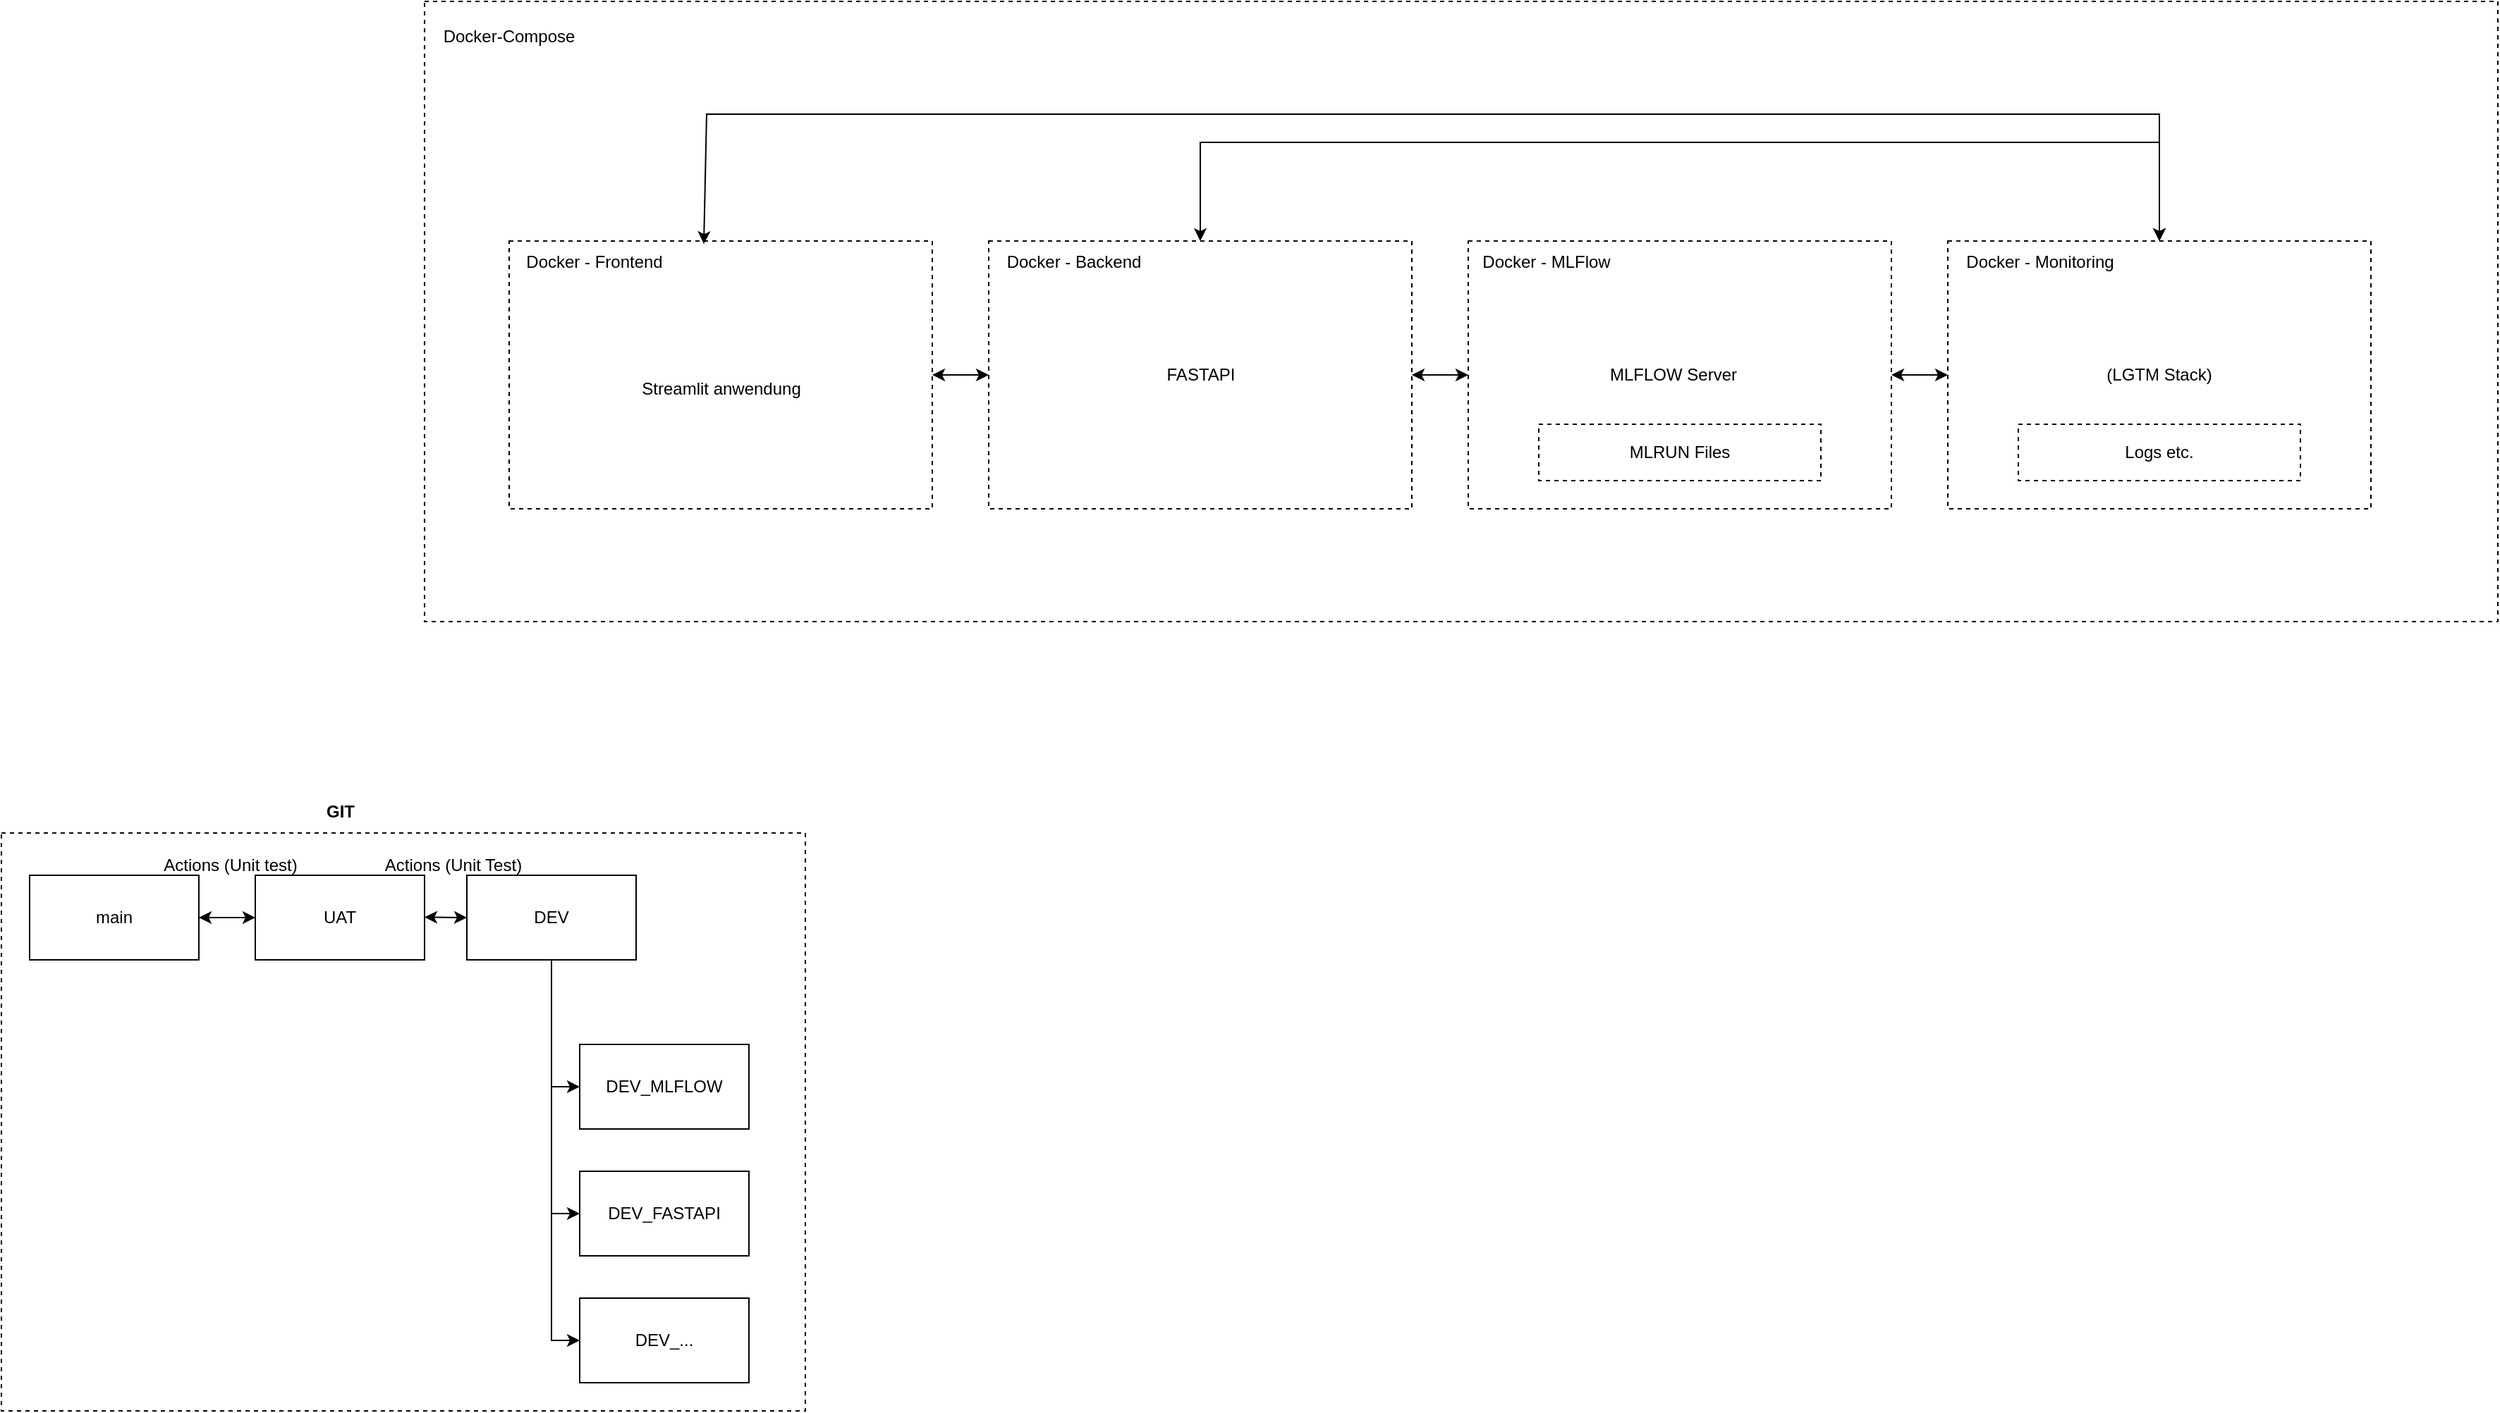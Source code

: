 <mxfile version="22.0.3" type="device">
  <diagram name="Seite-1" id="u7YTl9pqtuFdquFO3JDy">
    <mxGraphModel dx="1418" dy="828" grid="1" gridSize="10" guides="1" tooltips="1" connect="1" arrows="1" fold="1" page="1" pageScale="1" pageWidth="1654" pageHeight="1169" math="0" shadow="0">
      <root>
        <mxCell id="0" />
        <mxCell id="1" parent="0" />
        <mxCell id="yUMNQOTEalLU9nrpIR3B-36" value="" style="rounded=0;whiteSpace=wrap;html=1;fillColor=none;dashed=1;" parent="1" vertex="1">
          <mxGeometry x="20" y="730" width="570" height="410" as="geometry" />
        </mxCell>
        <mxCell id="yUMNQOTEalLU9nrpIR3B-1" value="" style="rounded=0;whiteSpace=wrap;html=1;fillColor=none;dashed=1;" parent="1" vertex="1">
          <mxGeometry x="380" y="310" width="300" height="190" as="geometry" />
        </mxCell>
        <mxCell id="yUMNQOTEalLU9nrpIR3B-2" value="Docker - Frontend" style="text;html=1;align=center;verticalAlign=middle;resizable=0;points=[];autosize=1;strokeColor=none;fillColor=none;" parent="1" vertex="1">
          <mxGeometry x="380" y="310" width="120" height="30" as="geometry" />
        </mxCell>
        <mxCell id="yUMNQOTEalLU9nrpIR3B-3" value="" style="rounded=0;whiteSpace=wrap;html=1;fillColor=none;dashed=1;" parent="1" vertex="1">
          <mxGeometry x="720" y="310" width="300" height="190" as="geometry" />
        </mxCell>
        <mxCell id="yUMNQOTEalLU9nrpIR3B-4" value="Docker - Backend" style="text;html=1;align=center;verticalAlign=middle;resizable=0;points=[];autosize=1;strokeColor=none;fillColor=none;" parent="1" vertex="1">
          <mxGeometry x="720" y="310" width="120" height="30" as="geometry" />
        </mxCell>
        <mxCell id="yUMNQOTEalLU9nrpIR3B-5" value="" style="rounded=0;whiteSpace=wrap;html=1;fillColor=none;dashed=1;" parent="1" vertex="1">
          <mxGeometry x="1060" y="310" width="300" height="190" as="geometry" />
        </mxCell>
        <mxCell id="yUMNQOTEalLU9nrpIR3B-6" value="Docker - MLFlow" style="text;html=1;align=center;verticalAlign=middle;resizable=0;points=[];autosize=1;strokeColor=none;fillColor=none;" parent="1" vertex="1">
          <mxGeometry x="1060" y="310" width="110" height="30" as="geometry" />
        </mxCell>
        <mxCell id="yUMNQOTEalLU9nrpIR3B-7" value="(LGTM Stack)" style="rounded=0;whiteSpace=wrap;html=1;fillColor=none;dashed=1;" parent="1" vertex="1">
          <mxGeometry x="1400" y="310" width="300" height="190" as="geometry" />
        </mxCell>
        <mxCell id="yUMNQOTEalLU9nrpIR3B-8" value="Docker - Monitoring" style="text;html=1;align=center;verticalAlign=middle;resizable=0;points=[];autosize=1;strokeColor=none;fillColor=none;" parent="1" vertex="1">
          <mxGeometry x="1400" y="310" width="130" height="30" as="geometry" />
        </mxCell>
        <mxCell id="yUMNQOTEalLU9nrpIR3B-9" value="" style="endArrow=classic;startArrow=classic;html=1;rounded=0;exitX=1;exitY=0.5;exitDx=0;exitDy=0;entryX=0;entryY=0.5;entryDx=0;entryDy=0;" parent="1" source="yUMNQOTEalLU9nrpIR3B-1" target="yUMNQOTEalLU9nrpIR3B-3" edge="1">
          <mxGeometry width="50" height="50" relative="1" as="geometry">
            <mxPoint x="720" y="610" as="sourcePoint" />
            <mxPoint x="770" y="560" as="targetPoint" />
          </mxGeometry>
        </mxCell>
        <mxCell id="yUMNQOTEalLU9nrpIR3B-10" value="" style="endArrow=classic;startArrow=classic;html=1;rounded=0;exitX=1;exitY=0.5;exitDx=0;exitDy=0;entryX=0;entryY=0.5;entryDx=0;entryDy=0;" parent="1" source="yUMNQOTEalLU9nrpIR3B-3" target="yUMNQOTEalLU9nrpIR3B-5" edge="1">
          <mxGeometry width="50" height="50" relative="1" as="geometry">
            <mxPoint x="1070" y="590" as="sourcePoint" />
            <mxPoint x="1120" y="540" as="targetPoint" />
          </mxGeometry>
        </mxCell>
        <mxCell id="yUMNQOTEalLU9nrpIR3B-11" value="" style="endArrow=classic;startArrow=classic;html=1;rounded=0;exitX=1;exitY=0.5;exitDx=0;exitDy=0;entryX=0;entryY=0.5;entryDx=0;entryDy=0;" parent="1" source="yUMNQOTEalLU9nrpIR3B-5" target="yUMNQOTEalLU9nrpIR3B-7" edge="1">
          <mxGeometry width="50" height="50" relative="1" as="geometry">
            <mxPoint x="1400" y="600" as="sourcePoint" />
            <mxPoint x="1450" y="550" as="targetPoint" />
          </mxGeometry>
        </mxCell>
        <mxCell id="yUMNQOTEalLU9nrpIR3B-13" value="" style="endArrow=classic;startArrow=classic;html=1;rounded=0;exitX=0.46;exitY=0.011;exitDx=0;exitDy=0;entryX=0.5;entryY=0;entryDx=0;entryDy=0;exitPerimeter=0;" parent="1" source="yUMNQOTEalLU9nrpIR3B-1" target="yUMNQOTEalLU9nrpIR3B-7" edge="1">
          <mxGeometry width="50" height="50" relative="1" as="geometry">
            <mxPoint x="520" y="290" as="sourcePoint" />
            <mxPoint x="1550" y="290" as="targetPoint" />
            <Array as="points">
              <mxPoint x="520" y="220" />
              <mxPoint x="1550" y="220" />
            </Array>
          </mxGeometry>
        </mxCell>
        <mxCell id="yUMNQOTEalLU9nrpIR3B-14" value="" style="endArrow=classic;startArrow=classic;html=1;rounded=0;exitX=0.5;exitY=0;exitDx=0;exitDy=0;entryX=0.5;entryY=0;entryDx=0;entryDy=0;" parent="1" source="yUMNQOTEalLU9nrpIR3B-3" target="yUMNQOTEalLU9nrpIR3B-7" edge="1">
          <mxGeometry width="50" height="50" relative="1" as="geometry">
            <mxPoint x="560" y="310" as="sourcePoint" />
            <mxPoint x="1590" y="310" as="targetPoint" />
            <Array as="points">
              <mxPoint x="870" y="240" />
              <mxPoint x="1550" y="240" />
            </Array>
          </mxGeometry>
        </mxCell>
        <mxCell id="yUMNQOTEalLU9nrpIR3B-15" value="Streamlit anwendung" style="text;html=1;align=center;verticalAlign=middle;resizable=0;points=[];autosize=1;strokeColor=none;fillColor=none;" parent="1" vertex="1">
          <mxGeometry x="460" y="400" width="140" height="30" as="geometry" />
        </mxCell>
        <mxCell id="yUMNQOTEalLU9nrpIR3B-16" value="FASTAPI" style="text;html=1;align=center;verticalAlign=middle;resizable=0;points=[];autosize=1;strokeColor=none;fillColor=none;" parent="1" vertex="1">
          <mxGeometry x="835" y="390" width="70" height="30" as="geometry" />
        </mxCell>
        <mxCell id="yUMNQOTEalLU9nrpIR3B-17" value="MLFLOW Server" style="text;html=1;align=center;verticalAlign=middle;resizable=0;points=[];autosize=1;strokeColor=none;fillColor=none;" parent="1" vertex="1">
          <mxGeometry x="1150" y="390" width="110" height="30" as="geometry" />
        </mxCell>
        <mxCell id="yUMNQOTEalLU9nrpIR3B-25" value="main" style="rounded=0;whiteSpace=wrap;html=1;" parent="1" vertex="1">
          <mxGeometry x="40" y="760" width="120" height="60" as="geometry" />
        </mxCell>
        <mxCell id="yUMNQOTEalLU9nrpIR3B-26" value="UAT" style="rounded=0;whiteSpace=wrap;html=1;" parent="1" vertex="1">
          <mxGeometry x="200" y="760" width="120" height="60" as="geometry" />
        </mxCell>
        <mxCell id="yUMNQOTEalLU9nrpIR3B-32" style="edgeStyle=orthogonalEdgeStyle;rounded=0;orthogonalLoop=1;jettySize=auto;html=1;entryX=0;entryY=0.5;entryDx=0;entryDy=0;" parent="1" source="yUMNQOTEalLU9nrpIR3B-27" target="yUMNQOTEalLU9nrpIR3B-28" edge="1">
          <mxGeometry relative="1" as="geometry" />
        </mxCell>
        <mxCell id="yUMNQOTEalLU9nrpIR3B-33" style="edgeStyle=orthogonalEdgeStyle;rounded=0;orthogonalLoop=1;jettySize=auto;html=1;exitX=0.5;exitY=1;exitDx=0;exitDy=0;entryX=0;entryY=0.5;entryDx=0;entryDy=0;" parent="1" source="yUMNQOTEalLU9nrpIR3B-27" target="yUMNQOTEalLU9nrpIR3B-29" edge="1">
          <mxGeometry relative="1" as="geometry" />
        </mxCell>
        <mxCell id="yUMNQOTEalLU9nrpIR3B-45" style="edgeStyle=orthogonalEdgeStyle;rounded=0;orthogonalLoop=1;jettySize=auto;html=1;entryX=0;entryY=0.5;entryDx=0;entryDy=0;" parent="1" source="yUMNQOTEalLU9nrpIR3B-27" target="yUMNQOTEalLU9nrpIR3B-43" edge="1">
          <mxGeometry relative="1" as="geometry" />
        </mxCell>
        <mxCell id="yUMNQOTEalLU9nrpIR3B-27" value="DEV" style="rounded=0;whiteSpace=wrap;html=1;" parent="1" vertex="1">
          <mxGeometry x="350" y="760" width="120" height="60" as="geometry" />
        </mxCell>
        <mxCell id="yUMNQOTEalLU9nrpIR3B-28" value="DEV_MLFLOW" style="rounded=0;whiteSpace=wrap;html=1;" parent="1" vertex="1">
          <mxGeometry x="430" y="880" width="120" height="60" as="geometry" />
        </mxCell>
        <mxCell id="yUMNQOTEalLU9nrpIR3B-29" value="DEV_FASTAPI" style="rounded=0;whiteSpace=wrap;html=1;" parent="1" vertex="1">
          <mxGeometry x="430" y="970" width="120" height="60" as="geometry" />
        </mxCell>
        <mxCell id="yUMNQOTEalLU9nrpIR3B-34" value="&lt;b&gt;GIT&lt;/b&gt;" style="text;html=1;align=center;verticalAlign=middle;resizable=0;points=[];autosize=1;strokeColor=none;fillColor=none;" parent="1" vertex="1">
          <mxGeometry x="240" y="700" width="40" height="30" as="geometry" />
        </mxCell>
        <mxCell id="yUMNQOTEalLU9nrpIR3B-38" value="Actions (Unit test)" style="text;html=1;align=center;verticalAlign=middle;resizable=0;points=[];autosize=1;strokeColor=none;fillColor=none;" parent="1" vertex="1">
          <mxGeometry x="122" y="738" width="120" height="30" as="geometry" />
        </mxCell>
        <mxCell id="yUMNQOTEalLU9nrpIR3B-39" value="Actions (Unit Test)" style="text;html=1;align=center;verticalAlign=middle;resizable=0;points=[];autosize=1;strokeColor=none;fillColor=none;" parent="1" vertex="1">
          <mxGeometry x="280" y="738" width="120" height="30" as="geometry" />
        </mxCell>
        <mxCell id="yUMNQOTEalLU9nrpIR3B-40" value="" style="endArrow=classic;startArrow=classic;html=1;rounded=0;exitX=1;exitY=0.5;exitDx=0;exitDy=0;entryX=0;entryY=0.5;entryDx=0;entryDy=0;" parent="1" source="yUMNQOTEalLU9nrpIR3B-25" target="yUMNQOTEalLU9nrpIR3B-26" edge="1">
          <mxGeometry width="50" height="50" relative="1" as="geometry">
            <mxPoint x="220" y="880" as="sourcePoint" />
            <mxPoint x="270" y="830" as="targetPoint" />
          </mxGeometry>
        </mxCell>
        <mxCell id="yUMNQOTEalLU9nrpIR3B-41" value="" style="endArrow=classic;startArrow=classic;html=1;rounded=0;exitX=1;exitY=0.5;exitDx=0;exitDy=0;" parent="1" edge="1">
          <mxGeometry width="50" height="50" relative="1" as="geometry">
            <mxPoint x="320" y="789.74" as="sourcePoint" />
            <mxPoint x="350" y="790" as="targetPoint" />
          </mxGeometry>
        </mxCell>
        <mxCell id="yUMNQOTEalLU9nrpIR3B-43" value="DEV_..." style="rounded=0;whiteSpace=wrap;html=1;" parent="1" vertex="1">
          <mxGeometry x="430" y="1060" width="120" height="60" as="geometry" />
        </mxCell>
        <mxCell id="H7oSSXros_dmALSj7ld_-1" value="MLRUN Files" style="rounded=0;whiteSpace=wrap;html=1;fillColor=none;dashed=1;" vertex="1" parent="1">
          <mxGeometry x="1110" y="440" width="200" height="40" as="geometry" />
        </mxCell>
        <mxCell id="H7oSSXros_dmALSj7ld_-3" value="Logs etc." style="rounded=0;whiteSpace=wrap;html=1;fillColor=none;dashed=1;" vertex="1" parent="1">
          <mxGeometry x="1450" y="440" width="200" height="40" as="geometry" />
        </mxCell>
        <mxCell id="H7oSSXros_dmALSj7ld_-4" value="" style="rounded=0;whiteSpace=wrap;html=1;fillColor=none;dashed=1;" vertex="1" parent="1">
          <mxGeometry x="320" y="140" width="1470" height="440" as="geometry" />
        </mxCell>
        <mxCell id="H7oSSXros_dmALSj7ld_-5" value="Docker-Compose" style="text;html=1;strokeColor=none;fillColor=none;align=center;verticalAlign=middle;whiteSpace=wrap;rounded=0;" vertex="1" parent="1">
          <mxGeometry x="310" y="150" width="140" height="30" as="geometry" />
        </mxCell>
      </root>
    </mxGraphModel>
  </diagram>
</mxfile>
